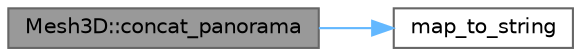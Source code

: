 digraph "Mesh3D::concat_panorama"
{
 // LATEX_PDF_SIZE
  bgcolor="transparent";
  edge [fontname=Helvetica,fontsize=10,labelfontname=Helvetica,labelfontsize=10];
  node [fontname=Helvetica,fontsize=10,shape=box,height=0.2,width=0.4];
  rankdir="LR";
  Node1 [id="Node000001",label="Mesh3D::concat_panorama",height=0.2,width=0.4,color="gray40", fillcolor="grey60", style="filled", fontcolor="black",tooltip="Concatenation PANORAMA feature maps SDM and NDM."];
  Node1 -> Node2 [id="edge1_Node000001_Node000002",color="steelblue1",style="solid",tooltip=" "];
  Node2 [id="Node000002",label="map_to_string",height=0.2,width=0.4,color="grey40", fillcolor="white", style="filled",URL="$aux_8cpp.html#aee40fe119b557ef2e8c1b596fd28c0b5",tooltip="Convert enum Map to std::string c++ type."];
}
